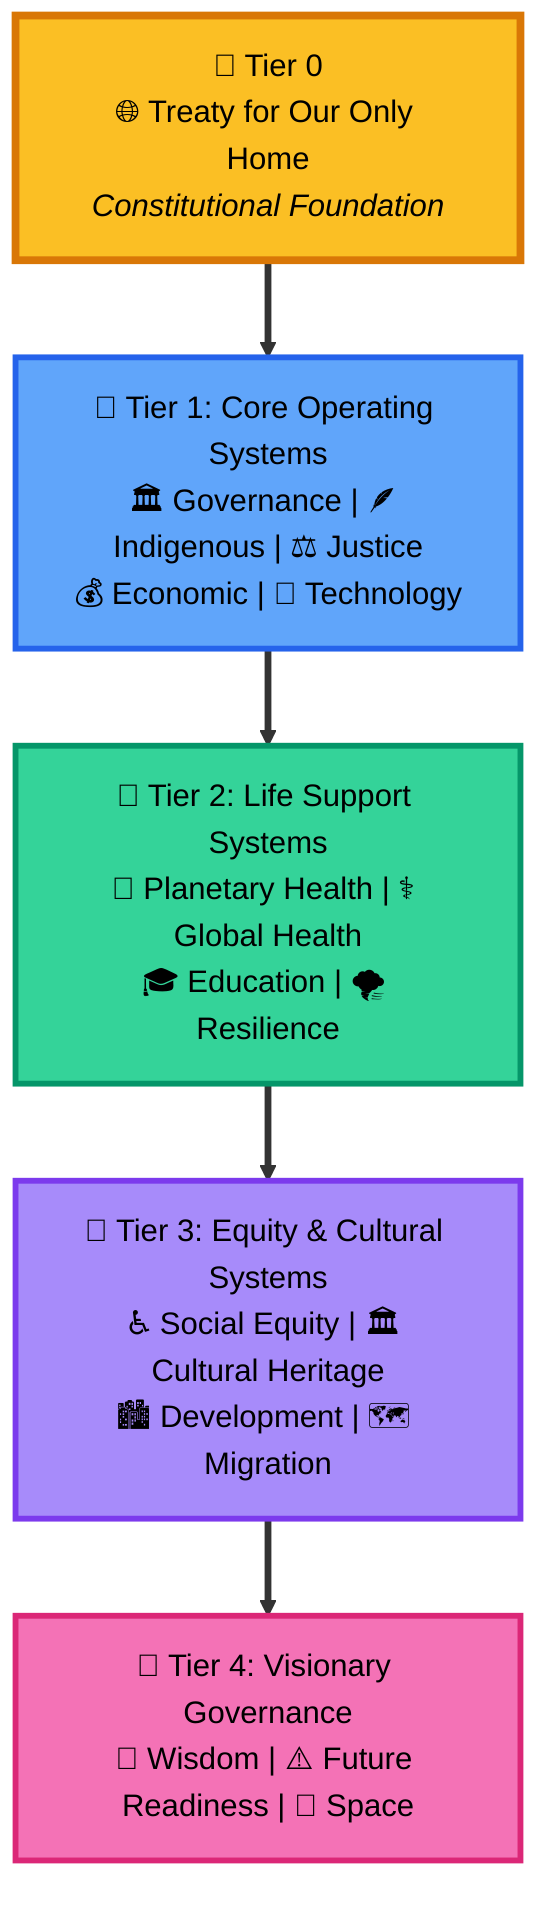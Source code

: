 graph TB
    %% Ultra-Compact GGF Overview
    
    T0["🎯 Tier 0<br/>🌐 Treaty for Our Only Home<br/><em>Constitutional Foundation</em>"]
    
    T1["🎯 Tier 1: Core Operating Systems<br/>🏛️ Governance | 🪶 Indigenous | ⚖️ Justice<br/>💰 Economic | 🤖 Technology"]
    
    T2["🎯 Tier 2: Life Support Systems<br/>💚 Planetary Health | ⚕️ Global Health<br/>🎓 Education | 🌪️ Resilience"]
    
    T3["🎯 Tier 3: Equity & Cultural Systems<br/>♿ Social Equity | 🏛️ Cultural Heritage<br/>🏙️ Development | 🗺️ Migration"]
    
    T4["🎯 Tier 4: Visionary Governance<br/>🦉 Wisdom | ⚠️ Future Readiness | 🚀 Space"]
    
    T0 ==> T1
    T1 ==> T2
    T2 ==> T3
    T3 ==> T4
    
    %% Styling
    classDef tier0 fill:#fbbf24,stroke:#d97706,stroke-width:4px,color:#000
    classDef tier1 fill:#60a5fa,stroke:#2563eb,stroke-width:3px,color:#000
    classDef tier2 fill:#34d399,stroke:#059669,stroke-width:3px,color:#000
    classDef tier3 fill:#a78bfa,stroke:#7c3aed,stroke-width:3px,color:#000
    classDef tier4 fill:#f472b6,stroke:#db2777,stroke-width:3px,color:#000
    
    class T0 tier0
    class T1 tier1
    class T2 tier2
    class T3 tier3
    class T4 tier4